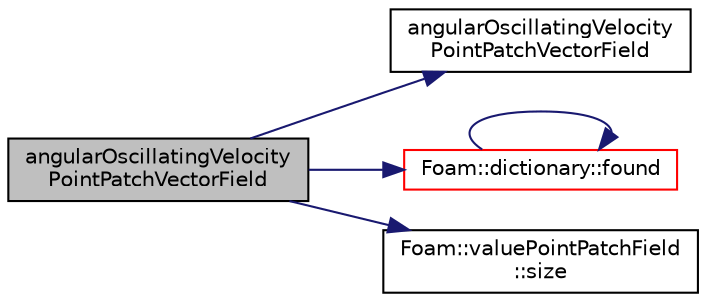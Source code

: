 digraph "angularOscillatingVelocityPointPatchVectorField"
{
  bgcolor="transparent";
  edge [fontname="Helvetica",fontsize="10",labelfontname="Helvetica",labelfontsize="10"];
  node [fontname="Helvetica",fontsize="10",shape=record];
  rankdir="LR";
  Node1 [label="angularOscillatingVelocity\lPointPatchVectorField",height=0.2,width=0.4,color="black", fillcolor="grey75", style="filled", fontcolor="black"];
  Node1 -> Node2 [color="midnightblue",fontsize="10",style="solid",fontname="Helvetica"];
  Node2 [label="angularOscillatingVelocity\lPointPatchVectorField",height=0.2,width=0.4,color="black",URL="$a00058.html#a89ae70699237685763ec0d413eee00b3",tooltip="Construct from patch and internal field. "];
  Node1 -> Node3 [color="midnightblue",fontsize="10",style="solid",fontname="Helvetica"];
  Node3 [label="Foam::dictionary::found",height=0.2,width=0.4,color="red",URL="$a00524.html#ae9d6521e0e8d3956f9b49ddeb44877b8",tooltip="Search dictionary for given keyword. "];
  Node3 -> Node3 [color="midnightblue",fontsize="10",style="solid",fontname="Helvetica"];
  Node1 -> Node4 [color="midnightblue",fontsize="10",style="solid",fontname="Helvetica"];
  Node4 [label="Foam::valuePointPatchField\l::size",height=0.2,width=0.4,color="black",URL="$a02795.html#a65cea301e2d6033c43932d12d91c792f",tooltip="Return size. "];
}
